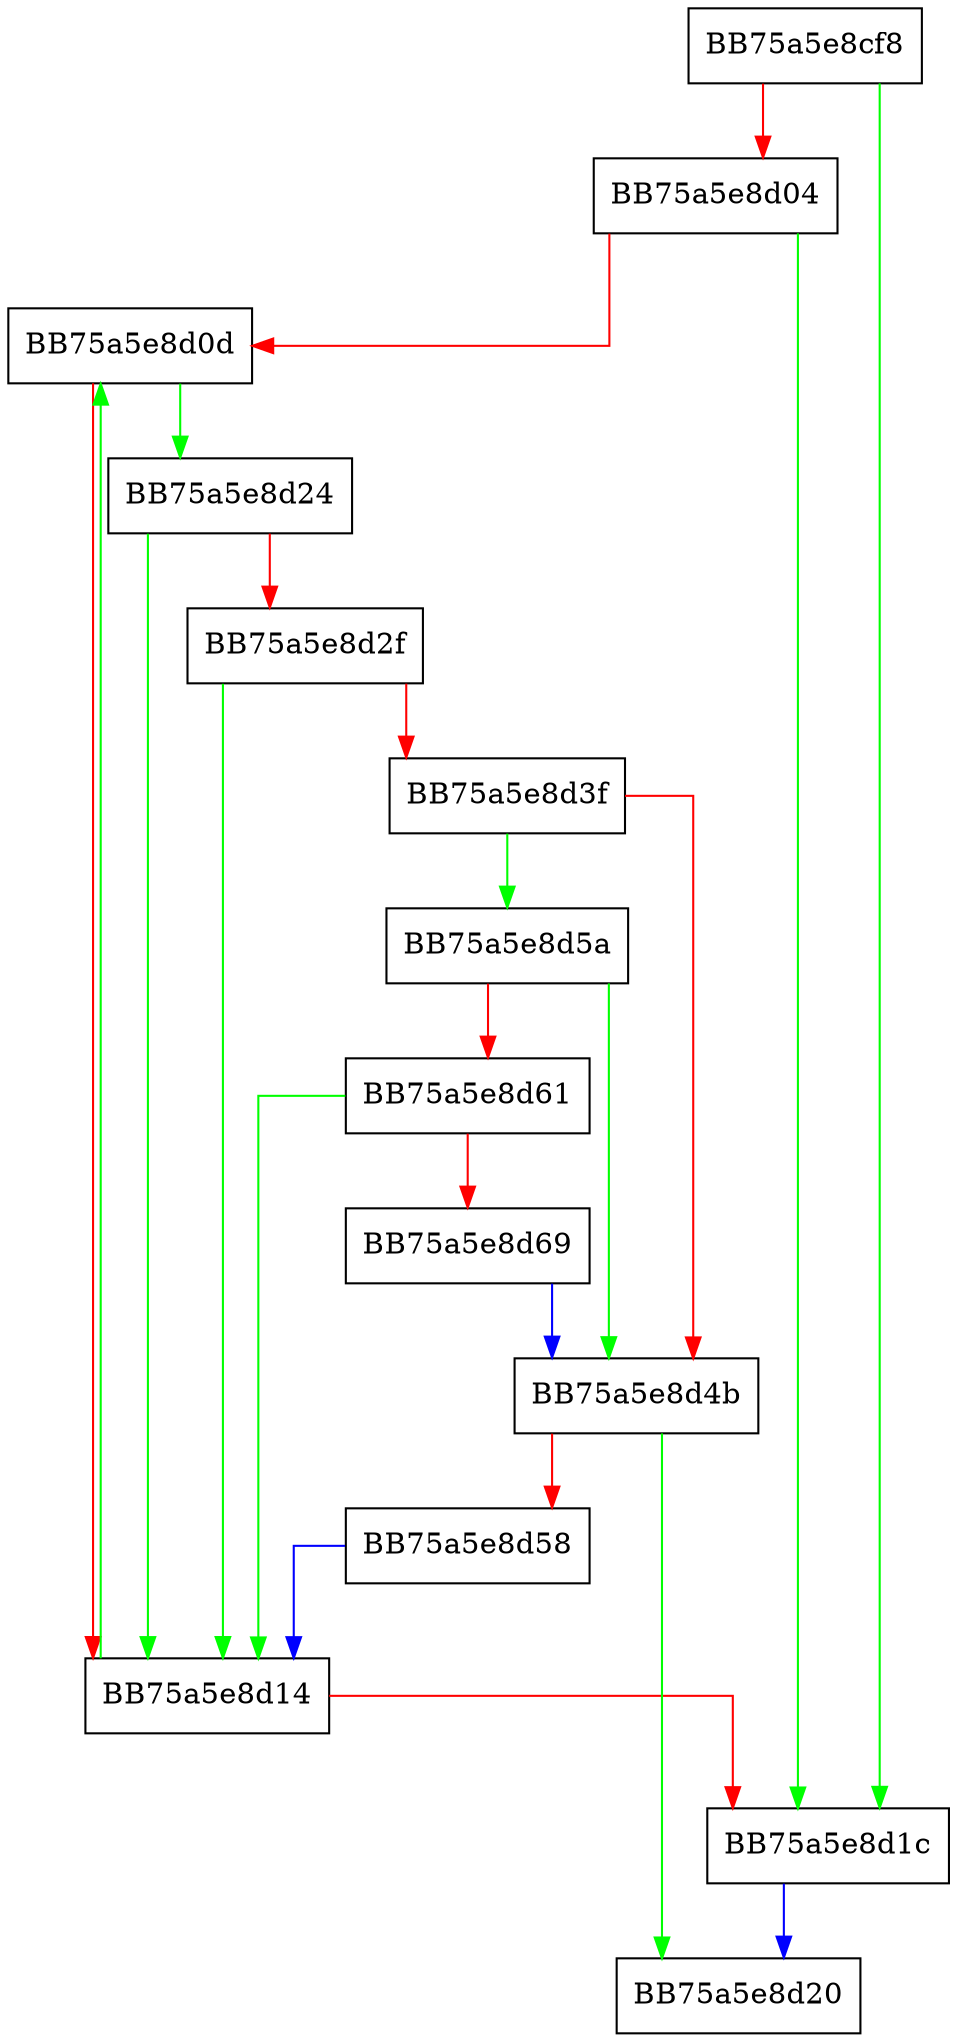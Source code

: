 digraph isPdfObfuscated {
  node [shape="box"];
  graph [splines=ortho];
  BB75a5e8cf8 -> BB75a5e8d1c [color="green"];
  BB75a5e8cf8 -> BB75a5e8d04 [color="red"];
  BB75a5e8d04 -> BB75a5e8d1c [color="green"];
  BB75a5e8d04 -> BB75a5e8d0d [color="red"];
  BB75a5e8d0d -> BB75a5e8d24 [color="green"];
  BB75a5e8d0d -> BB75a5e8d14 [color="red"];
  BB75a5e8d14 -> BB75a5e8d0d [color="green"];
  BB75a5e8d14 -> BB75a5e8d1c [color="red"];
  BB75a5e8d1c -> BB75a5e8d20 [color="blue"];
  BB75a5e8d24 -> BB75a5e8d14 [color="green"];
  BB75a5e8d24 -> BB75a5e8d2f [color="red"];
  BB75a5e8d2f -> BB75a5e8d14 [color="green"];
  BB75a5e8d2f -> BB75a5e8d3f [color="red"];
  BB75a5e8d3f -> BB75a5e8d5a [color="green"];
  BB75a5e8d3f -> BB75a5e8d4b [color="red"];
  BB75a5e8d4b -> BB75a5e8d20 [color="green"];
  BB75a5e8d4b -> BB75a5e8d58 [color="red"];
  BB75a5e8d58 -> BB75a5e8d14 [color="blue"];
  BB75a5e8d5a -> BB75a5e8d4b [color="green"];
  BB75a5e8d5a -> BB75a5e8d61 [color="red"];
  BB75a5e8d61 -> BB75a5e8d14 [color="green"];
  BB75a5e8d61 -> BB75a5e8d69 [color="red"];
  BB75a5e8d69 -> BB75a5e8d4b [color="blue"];
}
